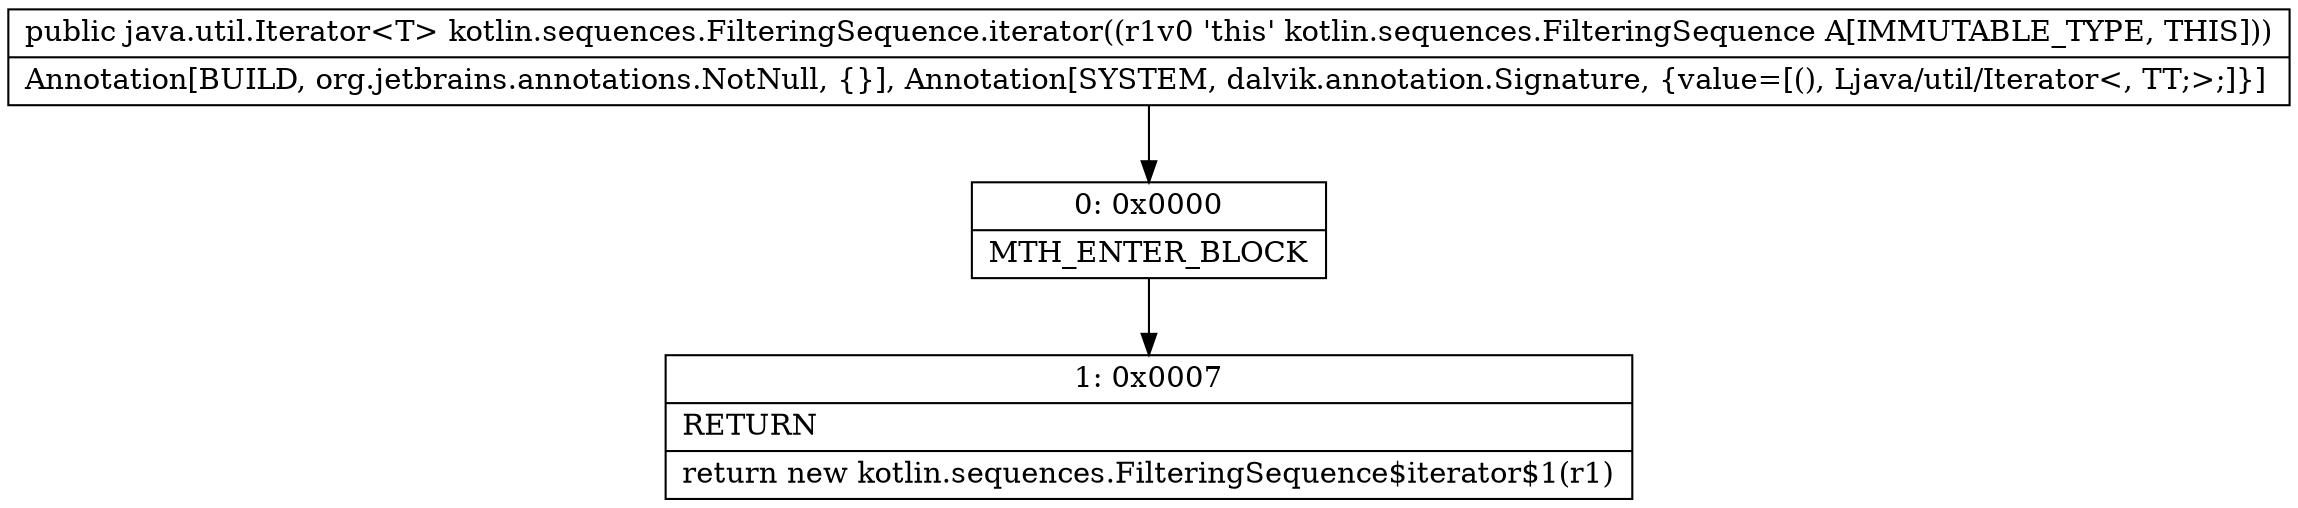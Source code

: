 digraph "CFG forkotlin.sequences.FilteringSequence.iterator()Ljava\/util\/Iterator;" {
Node_0 [shape=record,label="{0\:\ 0x0000|MTH_ENTER_BLOCK\l}"];
Node_1 [shape=record,label="{1\:\ 0x0007|RETURN\l|return new kotlin.sequences.FilteringSequence$iterator$1(r1)\l}"];
MethodNode[shape=record,label="{public java.util.Iterator\<T\> kotlin.sequences.FilteringSequence.iterator((r1v0 'this' kotlin.sequences.FilteringSequence A[IMMUTABLE_TYPE, THIS]))  | Annotation[BUILD, org.jetbrains.annotations.NotNull, \{\}], Annotation[SYSTEM, dalvik.annotation.Signature, \{value=[(), Ljava\/util\/Iterator\<, TT;\>;]\}]\l}"];
MethodNode -> Node_0;
Node_0 -> Node_1;
}

